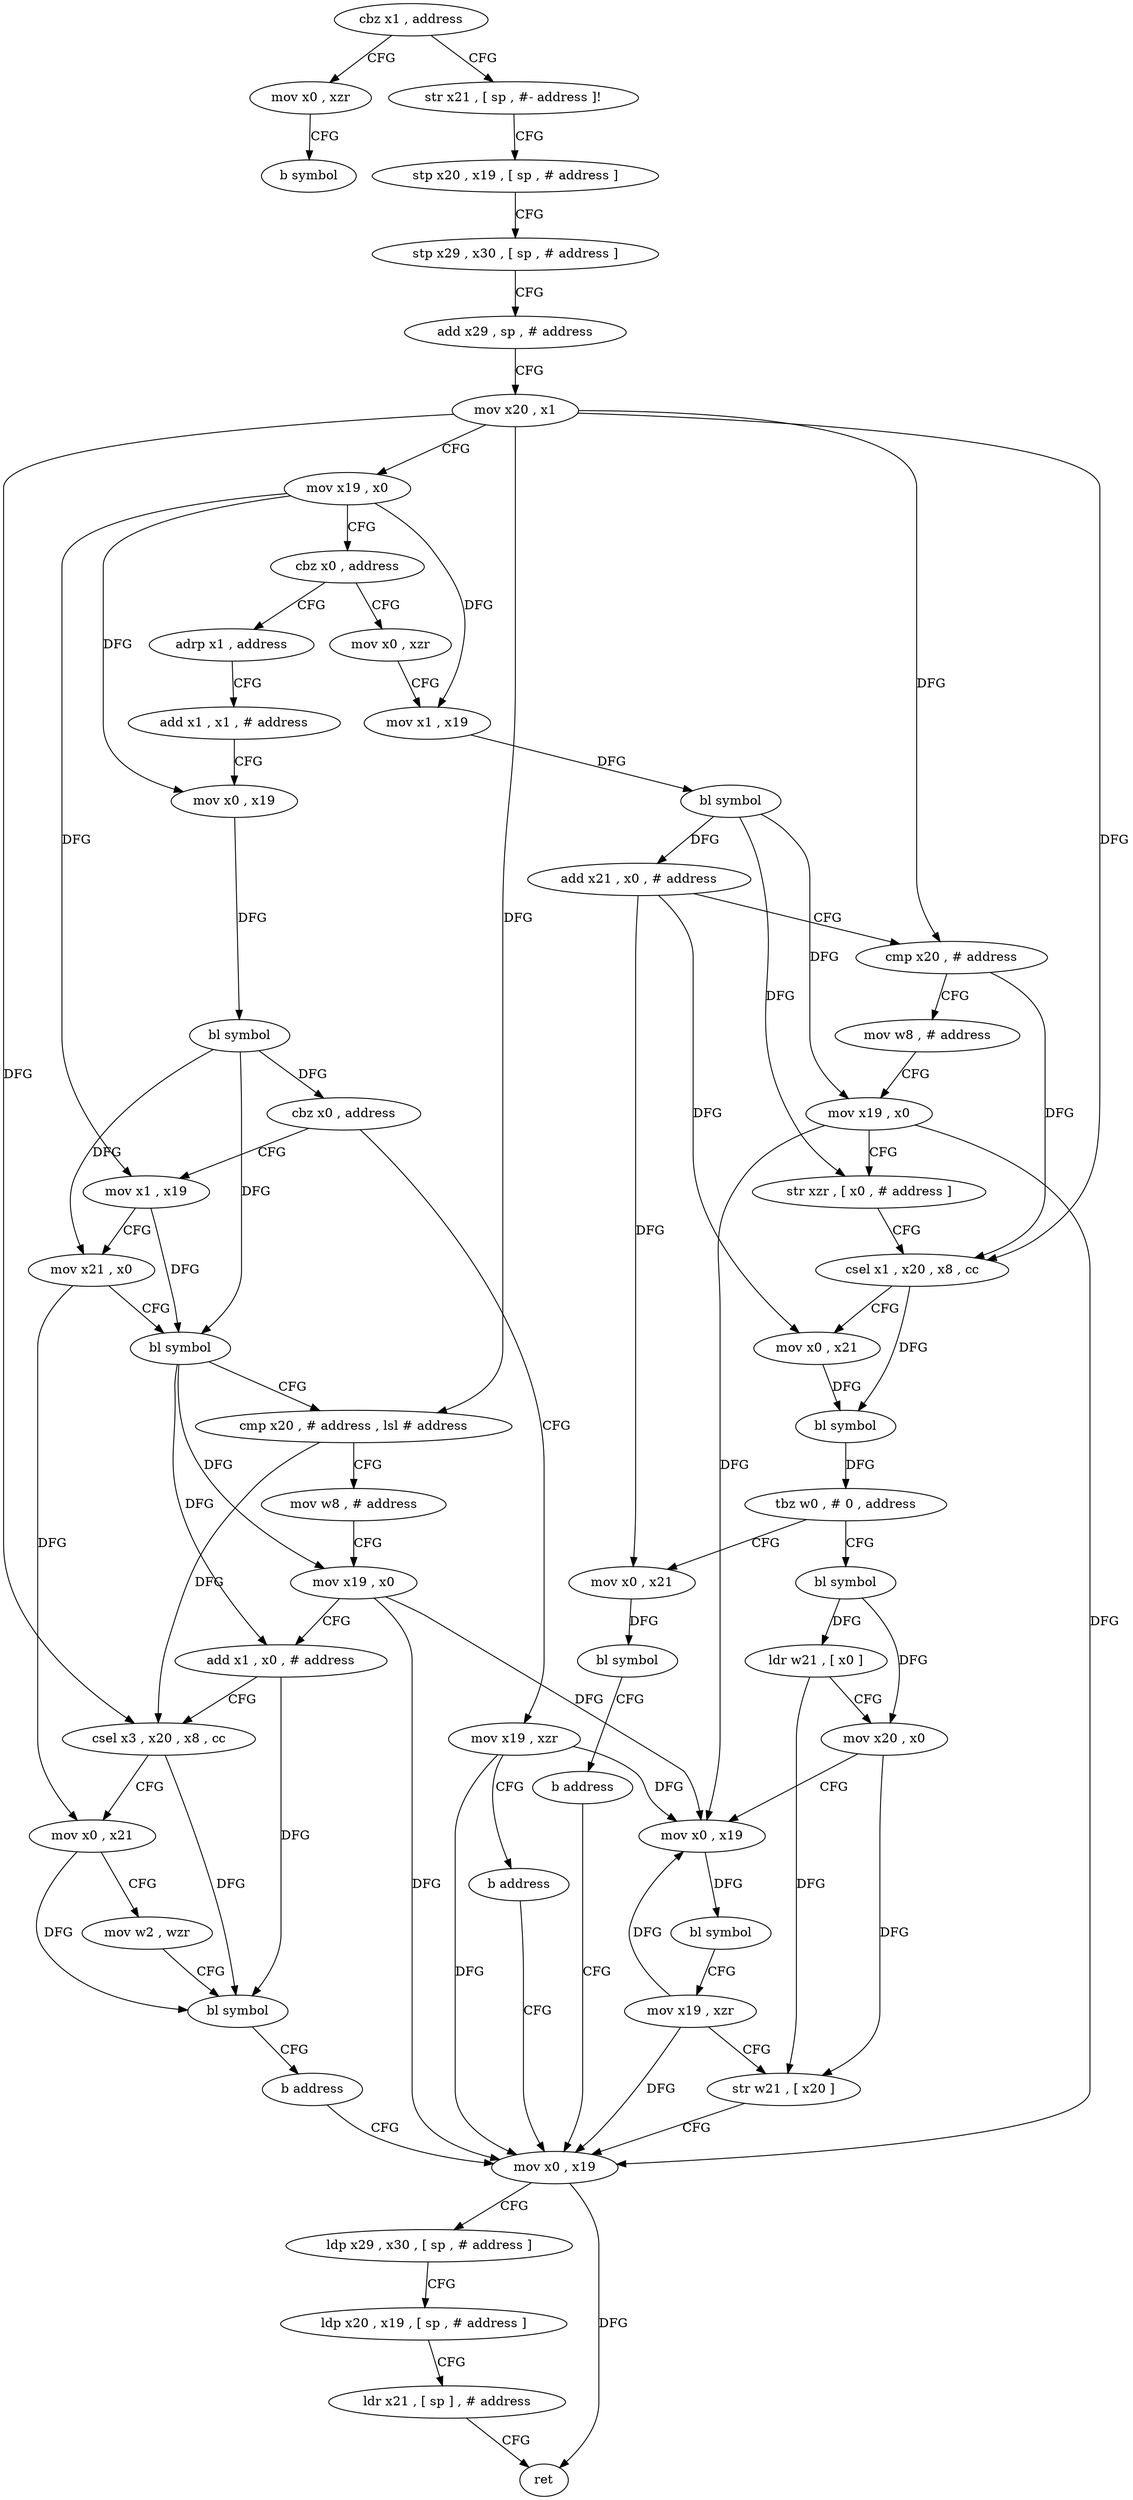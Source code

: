 digraph "func" {
"4223568" [label = "cbz x1 , address" ]
"4223668" [label = "mov x0 , xzr" ]
"4223572" [label = "str x21 , [ sp , #- address ]!" ]
"4223672" [label = "b symbol" ]
"4223576" [label = "stp x20 , x19 , [ sp , # address ]" ]
"4223580" [label = "stp x29 , x30 , [ sp , # address ]" ]
"4223584" [label = "add x29 , sp , # address" ]
"4223588" [label = "mov x20 , x1" ]
"4223592" [label = "mov x19 , x0" ]
"4223596" [label = "cbz x0 , address" ]
"4223676" [label = "mov x0 , xzr" ]
"4223600" [label = "adrp x1 , address" ]
"4223680" [label = "mov x1 , x19" ]
"4223684" [label = "bl symbol" ]
"4223688" [label = "add x21 , x0 , # address" ]
"4223692" [label = "cmp x20 , # address" ]
"4223696" [label = "mov w8 , # address" ]
"4223700" [label = "mov x19 , x0" ]
"4223704" [label = "str xzr , [ x0 , # address ]" ]
"4223708" [label = "csel x1 , x20 , x8 , cc" ]
"4223712" [label = "mov x0 , x21" ]
"4223716" [label = "bl symbol" ]
"4223720" [label = "tbz w0 , # 0 , address" ]
"4223744" [label = "bl symbol" ]
"4223724" [label = "mov x0 , x21" ]
"4223604" [label = "add x1 , x1 , # address" ]
"4223608" [label = "mov x0 , x19" ]
"4223612" [label = "bl symbol" ]
"4223616" [label = "cbz x0 , address" ]
"4223736" [label = "mov x19 , xzr" ]
"4223620" [label = "mov x1 , x19" ]
"4223748" [label = "ldr w21 , [ x0 ]" ]
"4223752" [label = "mov x20 , x0" ]
"4223756" [label = "mov x0 , x19" ]
"4223760" [label = "bl symbol" ]
"4223764" [label = "mov x19 , xzr" ]
"4223768" [label = "str w21 , [ x20 ]" ]
"4223772" [label = "mov x0 , x19" ]
"4223728" [label = "bl symbol" ]
"4223732" [label = "b address" ]
"4223740" [label = "b address" ]
"4223624" [label = "mov x21 , x0" ]
"4223628" [label = "bl symbol" ]
"4223632" [label = "cmp x20 , # address , lsl # address" ]
"4223636" [label = "mov w8 , # address" ]
"4223640" [label = "mov x19 , x0" ]
"4223644" [label = "add x1 , x0 , # address" ]
"4223648" [label = "csel x3 , x20 , x8 , cc" ]
"4223652" [label = "mov x0 , x21" ]
"4223656" [label = "mov w2 , wzr" ]
"4223660" [label = "bl symbol" ]
"4223664" [label = "b address" ]
"4223776" [label = "ldp x29 , x30 , [ sp , # address ]" ]
"4223780" [label = "ldp x20 , x19 , [ sp , # address ]" ]
"4223784" [label = "ldr x21 , [ sp ] , # address" ]
"4223788" [label = "ret" ]
"4223568" -> "4223668" [ label = "CFG" ]
"4223568" -> "4223572" [ label = "CFG" ]
"4223668" -> "4223672" [ label = "CFG" ]
"4223572" -> "4223576" [ label = "CFG" ]
"4223576" -> "4223580" [ label = "CFG" ]
"4223580" -> "4223584" [ label = "CFG" ]
"4223584" -> "4223588" [ label = "CFG" ]
"4223588" -> "4223592" [ label = "CFG" ]
"4223588" -> "4223692" [ label = "DFG" ]
"4223588" -> "4223708" [ label = "DFG" ]
"4223588" -> "4223632" [ label = "DFG" ]
"4223588" -> "4223648" [ label = "DFG" ]
"4223592" -> "4223596" [ label = "CFG" ]
"4223592" -> "4223680" [ label = "DFG" ]
"4223592" -> "4223608" [ label = "DFG" ]
"4223592" -> "4223620" [ label = "DFG" ]
"4223596" -> "4223676" [ label = "CFG" ]
"4223596" -> "4223600" [ label = "CFG" ]
"4223676" -> "4223680" [ label = "CFG" ]
"4223600" -> "4223604" [ label = "CFG" ]
"4223680" -> "4223684" [ label = "DFG" ]
"4223684" -> "4223688" [ label = "DFG" ]
"4223684" -> "4223700" [ label = "DFG" ]
"4223684" -> "4223704" [ label = "DFG" ]
"4223688" -> "4223692" [ label = "CFG" ]
"4223688" -> "4223712" [ label = "DFG" ]
"4223688" -> "4223724" [ label = "DFG" ]
"4223692" -> "4223696" [ label = "CFG" ]
"4223692" -> "4223708" [ label = "DFG" ]
"4223696" -> "4223700" [ label = "CFG" ]
"4223700" -> "4223704" [ label = "CFG" ]
"4223700" -> "4223772" [ label = "DFG" ]
"4223700" -> "4223756" [ label = "DFG" ]
"4223704" -> "4223708" [ label = "CFG" ]
"4223708" -> "4223712" [ label = "CFG" ]
"4223708" -> "4223716" [ label = "DFG" ]
"4223712" -> "4223716" [ label = "DFG" ]
"4223716" -> "4223720" [ label = "DFG" ]
"4223720" -> "4223744" [ label = "CFG" ]
"4223720" -> "4223724" [ label = "CFG" ]
"4223744" -> "4223748" [ label = "DFG" ]
"4223744" -> "4223752" [ label = "DFG" ]
"4223724" -> "4223728" [ label = "DFG" ]
"4223604" -> "4223608" [ label = "CFG" ]
"4223608" -> "4223612" [ label = "DFG" ]
"4223612" -> "4223616" [ label = "DFG" ]
"4223612" -> "4223624" [ label = "DFG" ]
"4223612" -> "4223628" [ label = "DFG" ]
"4223616" -> "4223736" [ label = "CFG" ]
"4223616" -> "4223620" [ label = "CFG" ]
"4223736" -> "4223740" [ label = "CFG" ]
"4223736" -> "4223772" [ label = "DFG" ]
"4223736" -> "4223756" [ label = "DFG" ]
"4223620" -> "4223624" [ label = "CFG" ]
"4223620" -> "4223628" [ label = "DFG" ]
"4223748" -> "4223752" [ label = "CFG" ]
"4223748" -> "4223768" [ label = "DFG" ]
"4223752" -> "4223756" [ label = "CFG" ]
"4223752" -> "4223768" [ label = "DFG" ]
"4223756" -> "4223760" [ label = "DFG" ]
"4223760" -> "4223764" [ label = "CFG" ]
"4223764" -> "4223768" [ label = "CFG" ]
"4223764" -> "4223772" [ label = "DFG" ]
"4223764" -> "4223756" [ label = "DFG" ]
"4223768" -> "4223772" [ label = "CFG" ]
"4223772" -> "4223776" [ label = "CFG" ]
"4223772" -> "4223788" [ label = "DFG" ]
"4223728" -> "4223732" [ label = "CFG" ]
"4223732" -> "4223772" [ label = "CFG" ]
"4223740" -> "4223772" [ label = "CFG" ]
"4223624" -> "4223628" [ label = "CFG" ]
"4223624" -> "4223652" [ label = "DFG" ]
"4223628" -> "4223632" [ label = "CFG" ]
"4223628" -> "4223640" [ label = "DFG" ]
"4223628" -> "4223644" [ label = "DFG" ]
"4223632" -> "4223636" [ label = "CFG" ]
"4223632" -> "4223648" [ label = "DFG" ]
"4223636" -> "4223640" [ label = "CFG" ]
"4223640" -> "4223644" [ label = "CFG" ]
"4223640" -> "4223772" [ label = "DFG" ]
"4223640" -> "4223756" [ label = "DFG" ]
"4223644" -> "4223648" [ label = "CFG" ]
"4223644" -> "4223660" [ label = "DFG" ]
"4223648" -> "4223652" [ label = "CFG" ]
"4223648" -> "4223660" [ label = "DFG" ]
"4223652" -> "4223656" [ label = "CFG" ]
"4223652" -> "4223660" [ label = "DFG" ]
"4223656" -> "4223660" [ label = "CFG" ]
"4223660" -> "4223664" [ label = "CFG" ]
"4223664" -> "4223772" [ label = "CFG" ]
"4223776" -> "4223780" [ label = "CFG" ]
"4223780" -> "4223784" [ label = "CFG" ]
"4223784" -> "4223788" [ label = "CFG" ]
}
